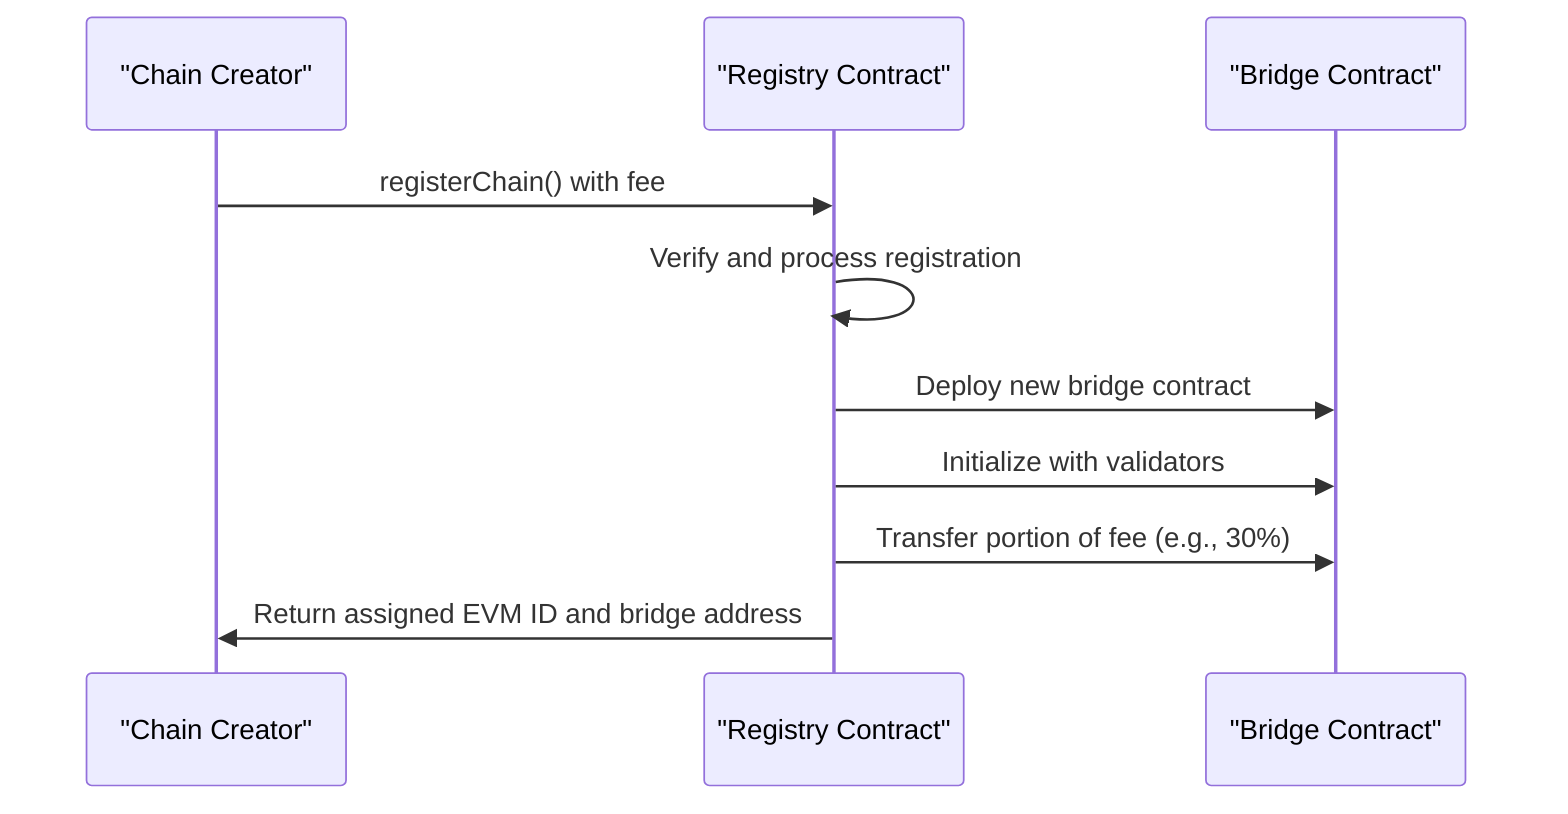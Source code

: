 sequenceDiagram
    participant User as "Chain Creator"
    participant Registry as "Registry Contract"
    participant Bridge as "Bridge Contract"
    
    User->>Registry: registerChain() with fee
    Registry->>Registry: Verify and process registration
    Registry->>Bridge: Deploy new bridge contract
    Registry->>Bridge: Initialize with validators
    Registry->>Bridge: Transfer portion of fee (e.g., 30%)
    Registry->>User: Return assigned EVM ID and bridge address